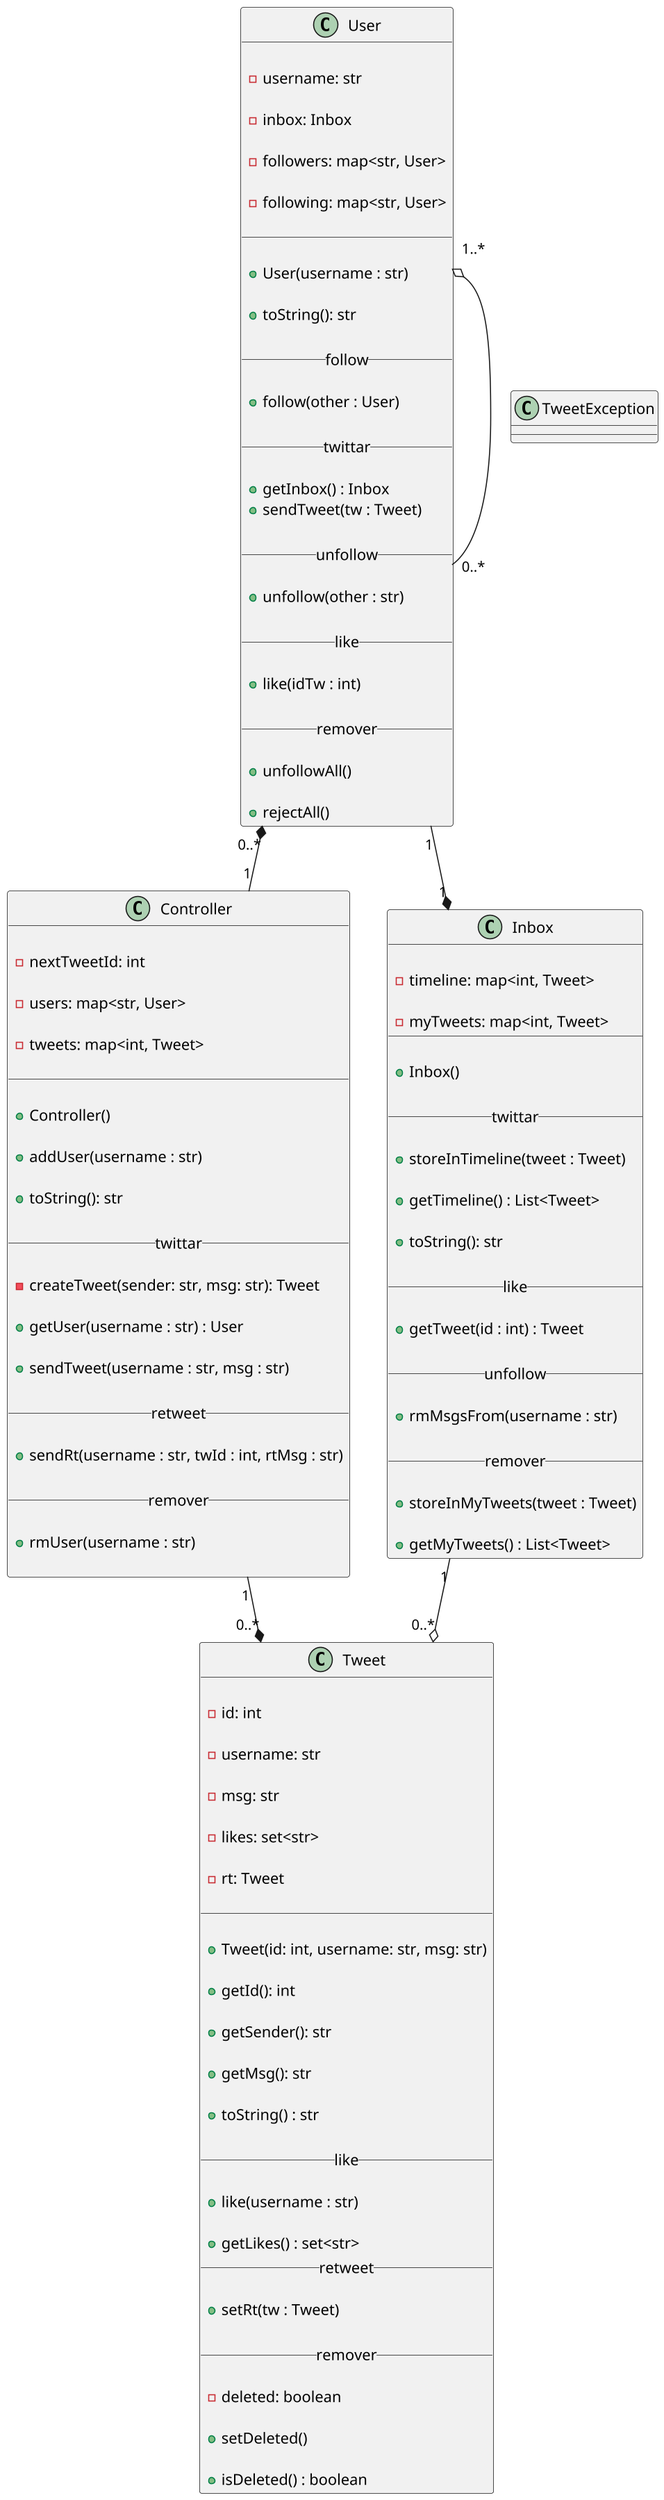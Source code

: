 
@startuml

skinparam defaultFontName "Source Code Pro"
skinparam dpi 150

class TweetException {
    '
}



class Tweet {
    
    - id: int
    
    - username: str
    
    - msg: str
    
    ' guarda os username dos usuarios que deram like
    - likes: set<str>
    
    ' guarda o tweet original que foi retweetado
    - rt: Tweet
    
    __
    
    + Tweet(id: int, username: str, msg: str)
    
    + getId(): int
    
    + getSender(): str
    
    + getMsg(): str
    
    ' retorna as informacoes do tweet
    ' no modulo de likes e retweet
    ' esse método deve ser alterado conforme requisitos
    + toString() : str
    
    __like__
    
    ' adiciona o nome do usuario na lista de likes
    + like(username : str)
    
    ' retorna o nome dos usuarios que deram like
    + getLikes() : set<str>
    '
    __retweet__
    
    ' define que tw é o tweet original que está sendo retuitado
    ' o metodo toString deve mostrar o tweet original
    + setRt(tw : Tweet)
    
    __remover__
    
    ' marca se o tweet foi deletado
    - deleted: boolean
    
    ' marca o tweet como deletado
    ' substitui o texto da mensagem por "esse tweet foi deletado"
    ' apaga o username
    ' limpa a lista de likes
    + setDeleted()
    
    ' retorna true se o tweet foi deletado
    + isDeleted() : boolean
    '
}

class Inbox {
    
    - timeline: map<int, Tweet>
    
    - myTweets: map<int, Tweet>
    '
    __
    
    + Inbox()
    
    __twittar__
    
    ' adiciona um tweet na timeline
    + storeInTimeline(tweet : Tweet)
    
    ' retornam todos os tweets da timeline que não estiverem deletados
    ' os tweets mais recentes devem ficar primeiro na lista
    + getTimeline() : List<Tweet>
    
    ' retorna a timeline do usuario
    + toString(): str
    
    __like__
    
    ' obtem e retorna o tweet com o id passado da timeline
    ' ou dispara uma exceção se ele não existir
    + getTweet(id : int) : Tweet
    
    __unfollow__
    
    ' remove todos os tweets emitidos por esse usuario da sua timeline
    ' quando alguem deixa de seguir um usario, apaga todos os tweets 
    ' dele na sua timeline
    + rmMsgsFrom(username : str)
    
    __remover__
    
    ' adiciona um tweet no myTweets do usuario
    + storeInMyTweets(tweet : Tweet)
    
    ' retorna todos os tweets emitidos pelo usuario
    + getMyTweets() : List<Tweet>
    '
}

class User {
    
    - username: str
    
    - inbox: Inbox
    
    - followers: map<str, User>
    
    - following: map<str, User>
    
    __
    
    + User(username : str)
    
    ' mostra o nome dos seguidos e o nome dos seguires
    + toString(): str
    
    __follow__
    
    ' voce não pode seguir a voce mesmo
    ' se ainda nao estiver seguindo o usuario other
    '   adiciona other na lista de seguidos
    '   adiciona voce na lista de seguidores de other
    + follow(other : User)
    
    __twittar__
    
    + getInbox() : Inbox
    '
    ' coloca o tw no myTweets do usuario
    ' coloca o tw na timeline do usuario
    ' coloca o tw na timeline de todos os seguidores do usuario
    + sendTweet(tw : Tweet)
    
    __unfollow__
    
    ' se estiver seguindo esse username
    '   obtenha o objeto User correspondente na sua lista de seguidos
    '   remova ele da sua lista de seguidos
    '   remova todas as mensagens dele da sua timeline utilizando o metodo inbox.rmMsgsFrom(username)
    '   se remova da lista de seguidores dele
    + unfollow(other : str)
    
    __like__
    
    ' recupera o tweet com esse id da timeline do usuario
    ' invoca o método like do tweet
    + like(idTw : int)
    
    __remover__
    
    ' remove todos os seus seguidos
    ' se removendo também da lista de seguidores deles
    + unfollowAll()
    
    ' remove todos os seus seguidores
    ' se removendo também da lista de seguidos deles
    + rejectAll()
    '
}

class Controller {
    
    ' armazena o id para o proximo tweet a ser criado
    - nextTweetId: int
    
    ' armazena todos os usuarios do sistema
    - users: map<str, User>
    
    ' armazena todos os tweets do sistema
    - tweets: map<int, Tweet>
    
    __
    
    + Controller()
    
    ' se nao existe um usuario com esse username
    ' cria o usuario e armazena no mapa de usuarios
    + addUser(username : str)
    
    ' imprime todos os objetos usuarios do sistema
    + toString(): str
    
    __twittar__
    
    ' cria um novo objeto tweet com os dados passado
    ' utiliza o atributo nextTwId para gerar o id do tweet
    ' incrementa o atributo nextTwId
    ' armazena esse tweet no mapa de tweets
    ' retorna a referencia para o tweet criado
    - createTweet(sender: str, msg: str): Tweet
    
    ' retorna uma referencia para o objeto do usuario com esse username
    ' dispara uma excecao se o usuario nao existir
    + getUser(username : str) : User

    ' utiliza this.getUser para recuperar o objeto do usuario
    ' cria o tweet utilizando o this.createTweet e chama
    ' user.sendTweet(tweet) para entrega dos tweets nas timelines
    + sendTweet(username : str, msg : str)
    
    __retweet__
    
    ' recupera o user utilizando o this.getUser
    ' recupera o tweet original utilizando o user.getTweet
    ' cria um novo tweet com o tweet original e os outros parametros
    ' invoca user.sendTweet(tweet) para entrega dos tweets nas timelines
    + sendRt(username : str, twId : int, rtMsg : str)
    
    __remover__
    
    ' recupera o user utilizando o this.getUser
    ' remove todos os vínculos de seguidos e seguidores
    ' utilizando o user.unfollowAll() e user.rejectAll()
    ' marca todos os tweets de user.myTweets como deletados
    ' remove o user do mapa de usuarios
    + rmUser(username : str)
    
}

Controller "1" -* "0..*" Tweet
User "0..*" *- "1" Controller
User "1..*" o-- "0..*" User
User "1" --*  "1" Inbox
Inbox "1" --o "0..*" Tweet
@enduml
